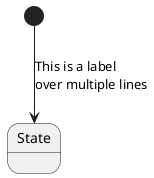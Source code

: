 {
  "sha1": "7gs4x2ylr18nqng63y0upaj4qp2kfrf",
  "insertion": {
    "when": "2024-05-30T20:48:21.202Z",
    "url": "https://github.com/plantuml/plantuml/issues/210",
    "user": "plantuml@gmail.com"
  }
}
@startuml
skinparam stateMessageAlignment left
[*] --> State : This is a label\nover multiple lines

@enduml
